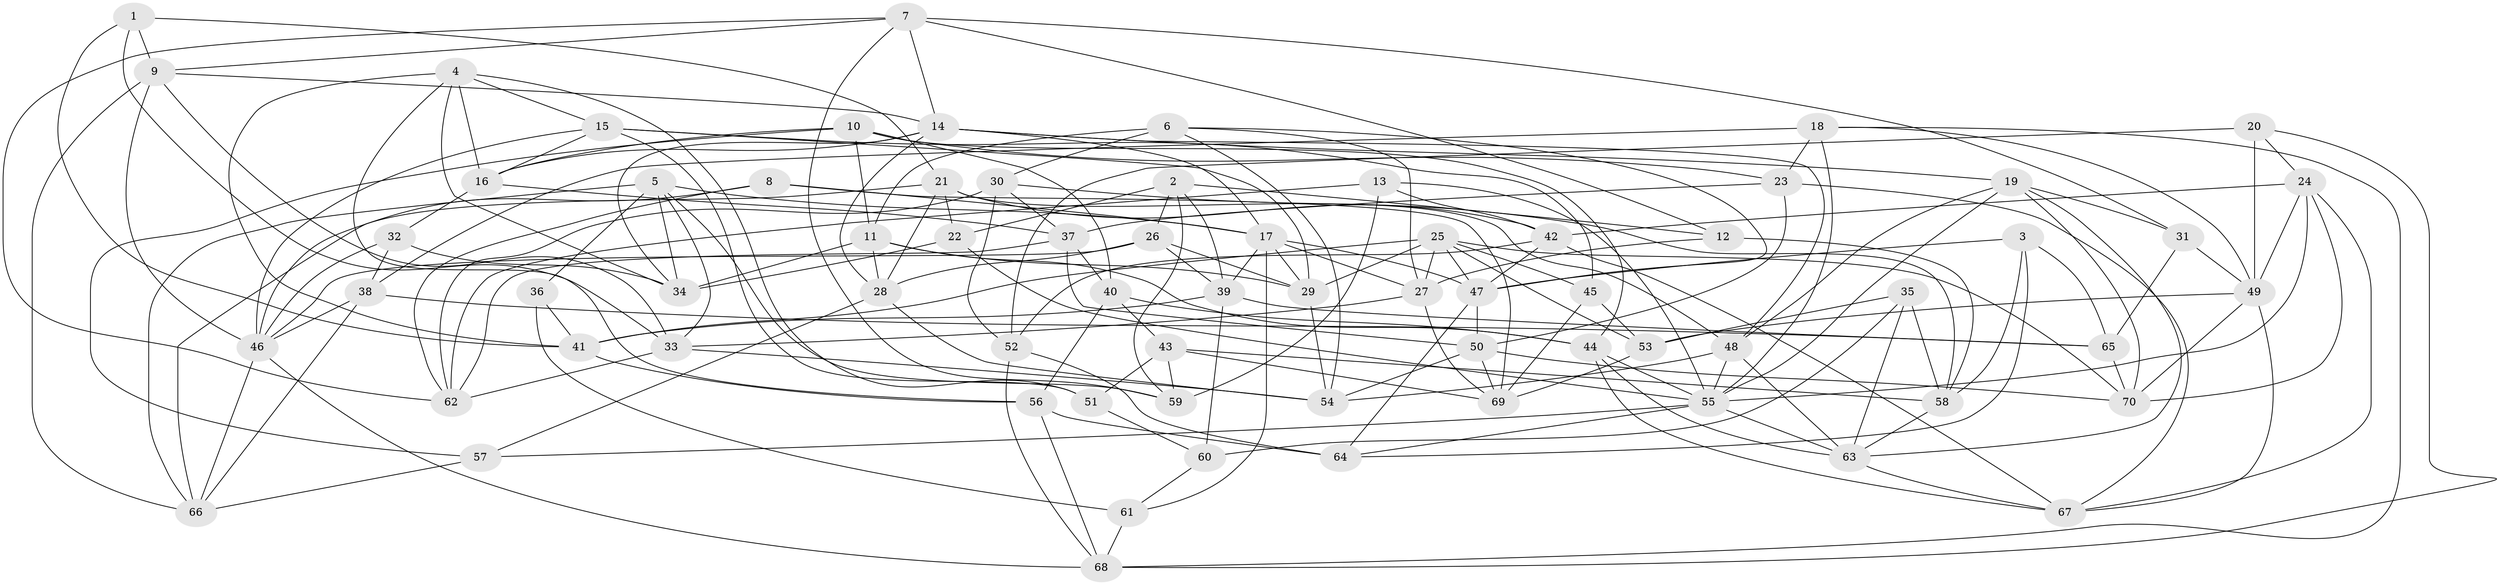 // original degree distribution, {4: 1.0}
// Generated by graph-tools (version 1.1) at 2025/38/03/04/25 23:38:14]
// undirected, 70 vertices, 193 edges
graph export_dot {
  node [color=gray90,style=filled];
  1;
  2;
  3;
  4;
  5;
  6;
  7;
  8;
  9;
  10;
  11;
  12;
  13;
  14;
  15;
  16;
  17;
  18;
  19;
  20;
  21;
  22;
  23;
  24;
  25;
  26;
  27;
  28;
  29;
  30;
  31;
  32;
  33;
  34;
  35;
  36;
  37;
  38;
  39;
  40;
  41;
  42;
  43;
  44;
  45;
  46;
  47;
  48;
  49;
  50;
  51;
  52;
  53;
  54;
  55;
  56;
  57;
  58;
  59;
  60;
  61;
  62;
  63;
  64;
  65;
  66;
  67;
  68;
  69;
  70;
  1 -- 9 [weight=1.0];
  1 -- 21 [weight=1.0];
  1 -- 33 [weight=1.0];
  1 -- 41 [weight=1.0];
  2 -- 12 [weight=1.0];
  2 -- 22 [weight=1.0];
  2 -- 26 [weight=2.0];
  2 -- 39 [weight=1.0];
  2 -- 59 [weight=1.0];
  3 -- 47 [weight=1.0];
  3 -- 58 [weight=1.0];
  3 -- 64 [weight=1.0];
  3 -- 65 [weight=1.0];
  4 -- 15 [weight=1.0];
  4 -- 16 [weight=1.0];
  4 -- 34 [weight=1.0];
  4 -- 41 [weight=1.0];
  4 -- 51 [weight=1.0];
  4 -- 56 [weight=1.0];
  5 -- 17 [weight=1.0];
  5 -- 33 [weight=1.0];
  5 -- 34 [weight=1.0];
  5 -- 36 [weight=1.0];
  5 -- 59 [weight=1.0];
  5 -- 66 [weight=1.0];
  6 -- 11 [weight=1.0];
  6 -- 27 [weight=1.0];
  6 -- 30 [weight=2.0];
  6 -- 47 [weight=1.0];
  6 -- 54 [weight=1.0];
  7 -- 9 [weight=1.0];
  7 -- 12 [weight=1.0];
  7 -- 14 [weight=1.0];
  7 -- 31 [weight=1.0];
  7 -- 59 [weight=1.0];
  7 -- 62 [weight=1.0];
  8 -- 17 [weight=1.0];
  8 -- 46 [weight=1.0];
  8 -- 62 [weight=1.0];
  8 -- 69 [weight=1.0];
  9 -- 14 [weight=1.0];
  9 -- 33 [weight=1.0];
  9 -- 46 [weight=1.0];
  9 -- 66 [weight=1.0];
  10 -- 11 [weight=1.0];
  10 -- 16 [weight=1.0];
  10 -- 23 [weight=1.0];
  10 -- 40 [weight=1.0];
  10 -- 44 [weight=1.0];
  10 -- 57 [weight=1.0];
  11 -- 28 [weight=1.0];
  11 -- 29 [weight=1.0];
  11 -- 34 [weight=1.0];
  11 -- 44 [weight=1.0];
  12 -- 27 [weight=1.0];
  12 -- 58 [weight=1.0];
  13 -- 42 [weight=1.0];
  13 -- 55 [weight=1.0];
  13 -- 59 [weight=1.0];
  13 -- 62 [weight=1.0];
  14 -- 16 [weight=1.0];
  14 -- 17 [weight=1.0];
  14 -- 19 [weight=1.0];
  14 -- 28 [weight=1.0];
  14 -- 34 [weight=1.0];
  14 -- 48 [weight=1.0];
  15 -- 16 [weight=1.0];
  15 -- 29 [weight=1.0];
  15 -- 45 [weight=1.0];
  15 -- 46 [weight=1.0];
  15 -- 51 [weight=1.0];
  16 -- 32 [weight=1.0];
  16 -- 37 [weight=1.0];
  17 -- 27 [weight=1.0];
  17 -- 29 [weight=1.0];
  17 -- 39 [weight=1.0];
  17 -- 47 [weight=1.0];
  17 -- 61 [weight=1.0];
  18 -- 23 [weight=2.0];
  18 -- 38 [weight=1.0];
  18 -- 49 [weight=1.0];
  18 -- 55 [weight=1.0];
  18 -- 68 [weight=1.0];
  19 -- 31 [weight=1.0];
  19 -- 48 [weight=1.0];
  19 -- 55 [weight=1.0];
  19 -- 63 [weight=1.0];
  19 -- 70 [weight=1.0];
  20 -- 24 [weight=1.0];
  20 -- 49 [weight=3.0];
  20 -- 52 [weight=1.0];
  20 -- 68 [weight=1.0];
  21 -- 22 [weight=1.0];
  21 -- 28 [weight=1.0];
  21 -- 42 [weight=1.0];
  21 -- 48 [weight=1.0];
  21 -- 66 [weight=1.0];
  22 -- 34 [weight=1.0];
  22 -- 55 [weight=1.0];
  23 -- 37 [weight=1.0];
  23 -- 50 [weight=1.0];
  23 -- 67 [weight=1.0];
  24 -- 42 [weight=1.0];
  24 -- 49 [weight=1.0];
  24 -- 55 [weight=1.0];
  24 -- 67 [weight=1.0];
  24 -- 70 [weight=1.0];
  25 -- 27 [weight=1.0];
  25 -- 29 [weight=1.0];
  25 -- 41 [weight=1.0];
  25 -- 45 [weight=1.0];
  25 -- 47 [weight=2.0];
  25 -- 53 [weight=1.0];
  25 -- 70 [weight=1.0];
  26 -- 28 [weight=1.0];
  26 -- 29 [weight=1.0];
  26 -- 39 [weight=1.0];
  26 -- 46 [weight=1.0];
  27 -- 33 [weight=1.0];
  27 -- 69 [weight=1.0];
  28 -- 54 [weight=1.0];
  28 -- 57 [weight=1.0];
  29 -- 54 [weight=1.0];
  30 -- 37 [weight=1.0];
  30 -- 52 [weight=1.0];
  30 -- 58 [weight=1.0];
  30 -- 62 [weight=1.0];
  31 -- 49 [weight=1.0];
  31 -- 65 [weight=1.0];
  32 -- 34 [weight=1.0];
  32 -- 38 [weight=1.0];
  32 -- 46 [weight=1.0];
  33 -- 54 [weight=1.0];
  33 -- 62 [weight=1.0];
  35 -- 53 [weight=1.0];
  35 -- 58 [weight=1.0];
  35 -- 60 [weight=2.0];
  35 -- 63 [weight=2.0];
  36 -- 41 [weight=1.0];
  36 -- 61 [weight=2.0];
  37 -- 40 [weight=1.0];
  37 -- 50 [weight=1.0];
  37 -- 62 [weight=1.0];
  38 -- 46 [weight=1.0];
  38 -- 65 [weight=2.0];
  38 -- 66 [weight=1.0];
  39 -- 41 [weight=1.0];
  39 -- 60 [weight=1.0];
  39 -- 65 [weight=1.0];
  40 -- 43 [weight=1.0];
  40 -- 44 [weight=1.0];
  40 -- 56 [weight=2.0];
  41 -- 56 [weight=1.0];
  42 -- 47 [weight=1.0];
  42 -- 52 [weight=1.0];
  42 -- 67 [weight=1.0];
  43 -- 51 [weight=1.0];
  43 -- 58 [weight=1.0];
  43 -- 59 [weight=2.0];
  43 -- 69 [weight=1.0];
  44 -- 55 [weight=1.0];
  44 -- 63 [weight=1.0];
  44 -- 67 [weight=1.0];
  45 -- 53 [weight=1.0];
  45 -- 69 [weight=1.0];
  46 -- 66 [weight=1.0];
  46 -- 68 [weight=1.0];
  47 -- 50 [weight=1.0];
  47 -- 64 [weight=1.0];
  48 -- 54 [weight=1.0];
  48 -- 55 [weight=1.0];
  48 -- 63 [weight=1.0];
  49 -- 53 [weight=2.0];
  49 -- 67 [weight=1.0];
  49 -- 70 [weight=1.0];
  50 -- 54 [weight=1.0];
  50 -- 69 [weight=1.0];
  50 -- 70 [weight=1.0];
  51 -- 60 [weight=1.0];
  52 -- 64 [weight=2.0];
  52 -- 68 [weight=1.0];
  53 -- 69 [weight=1.0];
  55 -- 57 [weight=1.0];
  55 -- 63 [weight=1.0];
  55 -- 64 [weight=1.0];
  56 -- 64 [weight=1.0];
  56 -- 68 [weight=1.0];
  57 -- 66 [weight=1.0];
  58 -- 63 [weight=1.0];
  60 -- 61 [weight=2.0];
  61 -- 68 [weight=1.0];
  63 -- 67 [weight=1.0];
  65 -- 70 [weight=1.0];
}
